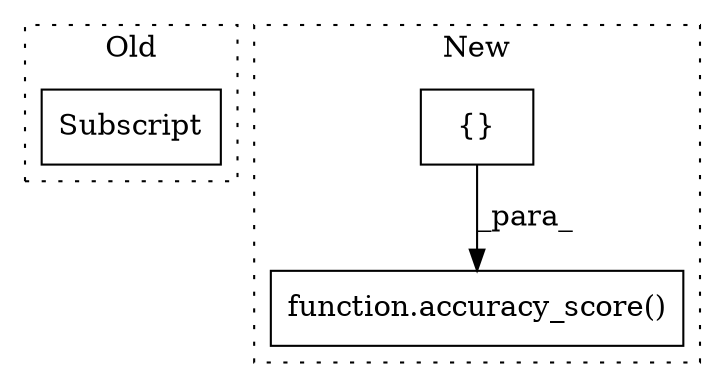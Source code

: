 digraph G {
subgraph cluster0 {
1 [label="Subscript" a="63" s="3223,0" l="8,0" shape="box"];
label = "Old";
style="dotted";
}
subgraph cluster1 {
2 [label="function.accuracy_score()" a="75" s="4730,4755" l="15,1" shape="box"];
3 [label="{}" a="59" s="4010,4010" l="2,1" shape="box"];
label = "New";
style="dotted";
}
3 -> 2 [label="_para_"];
}